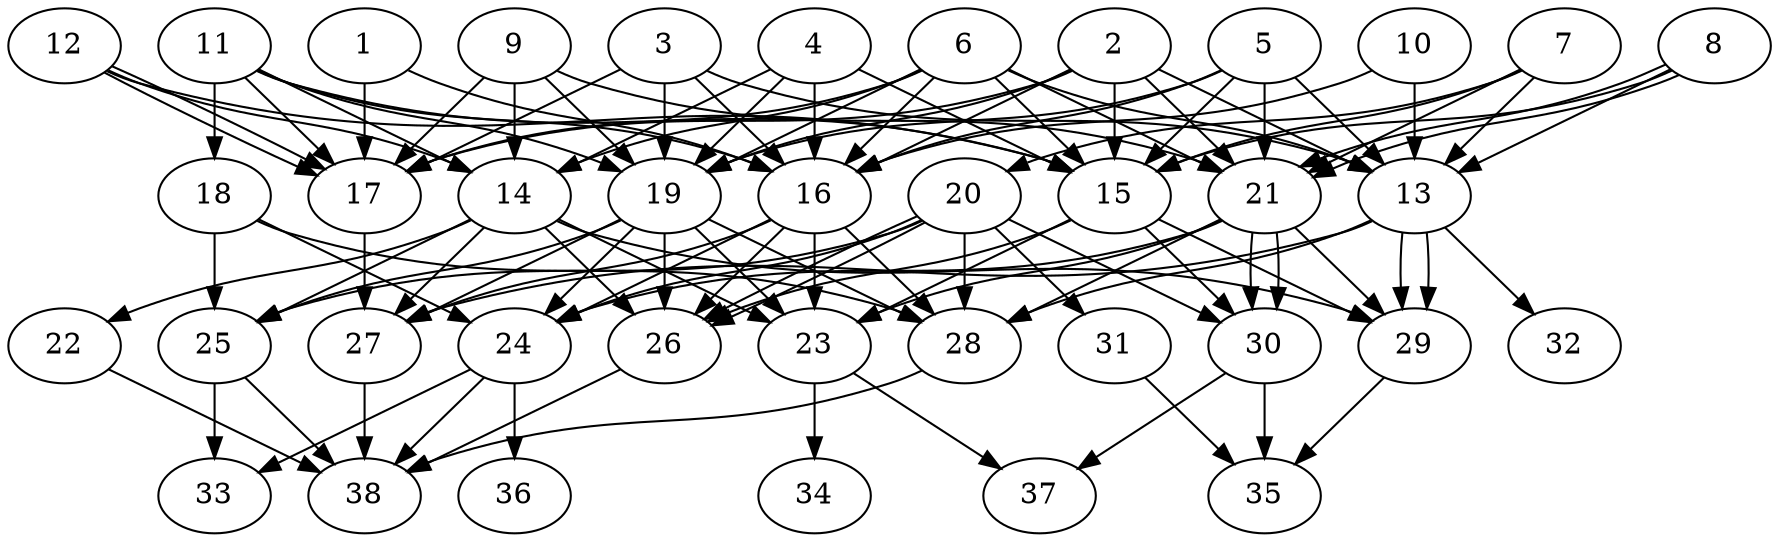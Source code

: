 // DAG (tier=3-complex, mode=data, n=38, ccr=0.533, fat=0.746, density=0.689, regular=0.362, jump=0.309, mindata=4194304, maxdata=33554432)
// DAG automatically generated by daggen at Sun Aug 24 16:33:35 2025
// /home/ermia/Project/Environments/daggen/bin/daggen --dot --ccr 0.533 --fat 0.746 --regular 0.362 --density 0.689 --jump 0.309 --mindata 4194304 --maxdata 33554432 -n 38 
digraph G {
  1 [size="10133394270889586688", alpha="0.05", expect_size="5066697135444793344"]
  1 -> 16 [size ="5794817598554112"]
  1 -> 17 [size ="5794817598554112"]
  2 [size="351308794464476992", alpha="0.06", expect_size="175654397232238496"]
  2 -> 13 [size ="6490049793228800"]
  2 -> 15 [size ="6490049793228800"]
  2 -> 16 [size ="6490049793228800"]
  2 -> 17 [size ="6490049793228800"]
  2 -> 19 [size ="6490049793228800"]
  2 -> 21 [size ="6490049793228800"]
  3 [size="266698840723403168", alpha="0.18", expect_size="133349420361701584"]
  3 -> 13 [size ="8668496556720128"]
  3 -> 16 [size ="8668496556720128"]
  3 -> 17 [size ="8668496556720128"]
  3 -> 19 [size ="8668496556720128"]
  4 [size="12607613234140127232", alpha="0.18", expect_size="6303806617070063616"]
  4 -> 14 [size ="4980741779750912"]
  4 -> 15 [size ="4980741779750912"]
  4 -> 16 [size ="4980741779750912"]
  4 -> 19 [size ="4980741779750912"]
  5 [size="9929190330808856576", alpha="0.14", expect_size="4964595165404428288"]
  5 -> 13 [size ="3362493330096128"]
  5 -> 15 [size ="3362493330096128"]
  5 -> 16 [size ="3362493330096128"]
  5 -> 19 [size ="3362493330096128"]
  5 -> 21 [size ="3362493330096128"]
  6 [size="2843486005420430336", alpha="0.20", expect_size="1421743002710215168"]
  6 -> 13 [size ="3735400199749632"]
  6 -> 14 [size ="3735400199749632"]
  6 -> 15 [size ="3735400199749632"]
  6 -> 16 [size ="3735400199749632"]
  6 -> 17 [size ="3735400199749632"]
  6 -> 19 [size ="3735400199749632"]
  6 -> 21 [size ="3735400199749632"]
  7 [size="2051682828280970346496", alpha="0.13", expect_size="1025841414140485173248"]
  7 -> 13 [size ="1291705382862848"]
  7 -> 15 [size ="1291705382862848"]
  7 -> 20 [size ="1291705382862848"]
  7 -> 21 [size ="1291705382862848"]
  8 [size="722766016277401984", alpha="0.17", expect_size="361383008138700992"]
  8 -> 13 [size ="260629654929408"]
  8 -> 15 [size ="260629654929408"]
  8 -> 21 [size ="260629654929408"]
  8 -> 21 [size ="260629654929408"]
  9 [size="22002236478863388", alpha="0.06", expect_size="11001118239431694"]
  9 -> 14 [size ="2424022507716608"]
  9 -> 17 [size ="2424022507716608"]
  9 -> 19 [size ="2424022507716608"]
  9 -> 21 [size ="2424022507716608"]
  10 [size="8394612399643907072", alpha="0.16", expect_size="4197306199821953536"]
  10 -> 13 [size ="6702218921115648"]
  10 -> 16 [size ="6702218921115648"]
  11 [size="270643341309237216", alpha="0.08", expect_size="135321670654618608"]
  11 -> 14 [size ="5073148798042112"]
  11 -> 15 [size ="5073148798042112"]
  11 -> 16 [size ="5073148798042112"]
  11 -> 17 [size ="5073148798042112"]
  11 -> 18 [size ="5073148798042112"]
  11 -> 19 [size ="5073148798042112"]
  12 [size="8171213565231344640", alpha="0.03", expect_size="4085606782615672320"]
  12 -> 14 [size ="3670191229632512"]
  12 -> 15 [size ="3670191229632512"]
  12 -> 17 [size ="3670191229632512"]
  12 -> 17 [size ="3670191229632512"]
  13 [size="3528840128174875136", alpha="0.04", expect_size="1764420064087437568"]
  13 -> 27 [size ="3971620691509248"]
  13 -> 28 [size ="3971620691509248"]
  13 -> 29 [size ="3971620691509248"]
  13 -> 29 [size ="3971620691509248"]
  13 -> 32 [size ="3971620691509248"]
  14 [size="2480814178646884352000", alpha="0.12", expect_size="1240407089323442176000"]
  14 -> 22 [size ="1466063598387200"]
  14 -> 23 [size ="1466063598387200"]
  14 -> 25 [size ="1466063598387200"]
  14 -> 26 [size ="1466063598387200"]
  14 -> 27 [size ="1466063598387200"]
  14 -> 29 [size ="1466063598387200"]
  15 [size="12938338743721568256", alpha="0.15", expect_size="6469169371860784128"]
  15 -> 23 [size ="4732894652137472"]
  15 -> 26 [size ="4732894652137472"]
  15 -> 29 [size ="4732894652137472"]
  15 -> 30 [size ="4732894652137472"]
  16 [size="22051498429643751424000", alpha="0.05", expect_size="11025749214821875712000"]
  16 -> 23 [size ="6290937793740800"]
  16 -> 24 [size ="6290937793740800"]
  16 -> 26 [size ="6290937793740800"]
  16 -> 27 [size ="6290937793740800"]
  16 -> 28 [size ="6290937793740800"]
  17 [size="7139469044932104192", alpha="0.08", expect_size="3569734522466052096"]
  17 -> 27 [size ="3408668615770112"]
  18 [size="6241249657853670400", alpha="0.13", expect_size="3120624828926835200"]
  18 -> 24 [size ="8012637602316288"]
  18 -> 25 [size ="8012637602316288"]
  18 -> 28 [size ="8012637602316288"]
  19 [size="508324246733175936", alpha="0.11", expect_size="254162123366587968"]
  19 -> 23 [size ="8176802702819328"]
  19 -> 24 [size ="8176802702819328"]
  19 -> 25 [size ="8176802702819328"]
  19 -> 26 [size ="8176802702819328"]
  19 -> 27 [size ="8176802702819328"]
  19 -> 28 [size ="8176802702819328"]
  20 [size="5964016351626504192", alpha="0.05", expect_size="2982008175813252096"]
  20 -> 24 [size ="4233531018444800"]
  20 -> 25 [size ="4233531018444800"]
  20 -> 26 [size ="4233531018444800"]
  20 -> 26 [size ="4233531018444800"]
  20 -> 28 [size ="4233531018444800"]
  20 -> 30 [size ="4233531018444800"]
  20 -> 31 [size ="4233531018444800"]
  21 [size="8550053276112929161216", alpha="0.17", expect_size="4275026638056464580608"]
  21 -> 23 [size ="3345049387532288"]
  21 -> 24 [size ="3345049387532288"]
  21 -> 28 [size ="3345049387532288"]
  21 -> 29 [size ="3345049387532288"]
  21 -> 30 [size ="3345049387532288"]
  21 -> 30 [size ="3345049387532288"]
  22 [size="72573448580172368", alpha="0.01", expect_size="36286724290086184"]
  22 -> 38 [size ="1610983210483712"]
  23 [size="7053216353280608256", alpha="0.07", expect_size="3526608176640304128"]
  23 -> 34 [size ="2970865461362688"]
  23 -> 37 [size ="2970865461362688"]
  24 [size="1481608891789081344", alpha="0.17", expect_size="740804445894540672"]
  24 -> 33 [size ="1198716279062528"]
  24 -> 36 [size ="1198716279062528"]
  24 -> 38 [size ="1198716279062528"]
  25 [size="125397532225209808", alpha="0.18", expect_size="62698766112604904"]
  25 -> 33 [size ="8275573864398848"]
  25 -> 38 [size ="8275573864398848"]
  26 [size="1818030945395833088", alpha="0.04", expect_size="909015472697916544"]
  26 -> 38 [size ="1141456555212800"]
  27 [size="4739681424651935809536", alpha="0.01", expect_size="2369840712325967904768"]
  27 -> 38 [size ="2257300727267328"]
  28 [size="35915050230378135552000", alpha="0.11", expect_size="17957525115189067776000"]
  28 -> 38 [size ="8708452201267200"]
  29 [size="408795732276265600", alpha="0.05", expect_size="204397866138132800"]
  29 -> 35 [size ="7803502592000000"]
  30 [size="141686278272816992", alpha="0.19", expect_size="70843139136408496"]
  30 -> 35 [size ="2458079610273792"]
  30 -> 37 [size ="2458079610273792"]
  31 [size="2121906558939711488", alpha="0.18", expect_size="1060953279469855744"]
  31 -> 35 [size ="4008210121883648"]
  32 [size="3546879534538128621568", alpha="0.07", expect_size="1773439767269064310784"]
  33 [size="9910653027332834", alpha="0.05", expect_size="4955326513666417"]
  34 [size="112712103631811488", alpha="0.17", expect_size="56356051815905744"]
  35 [size="1744006955869754368", alpha="0.07", expect_size="872003477934877184"]
  36 [size="94719389886885568", alpha="0.11", expect_size="47359694943442784"]
  37 [size="170488564008615936000", alpha="0.10", expect_size="85244282004307968000"]
  38 [size="791136928117746040832", alpha="0.16", expect_size="395568464058873020416"]
}
